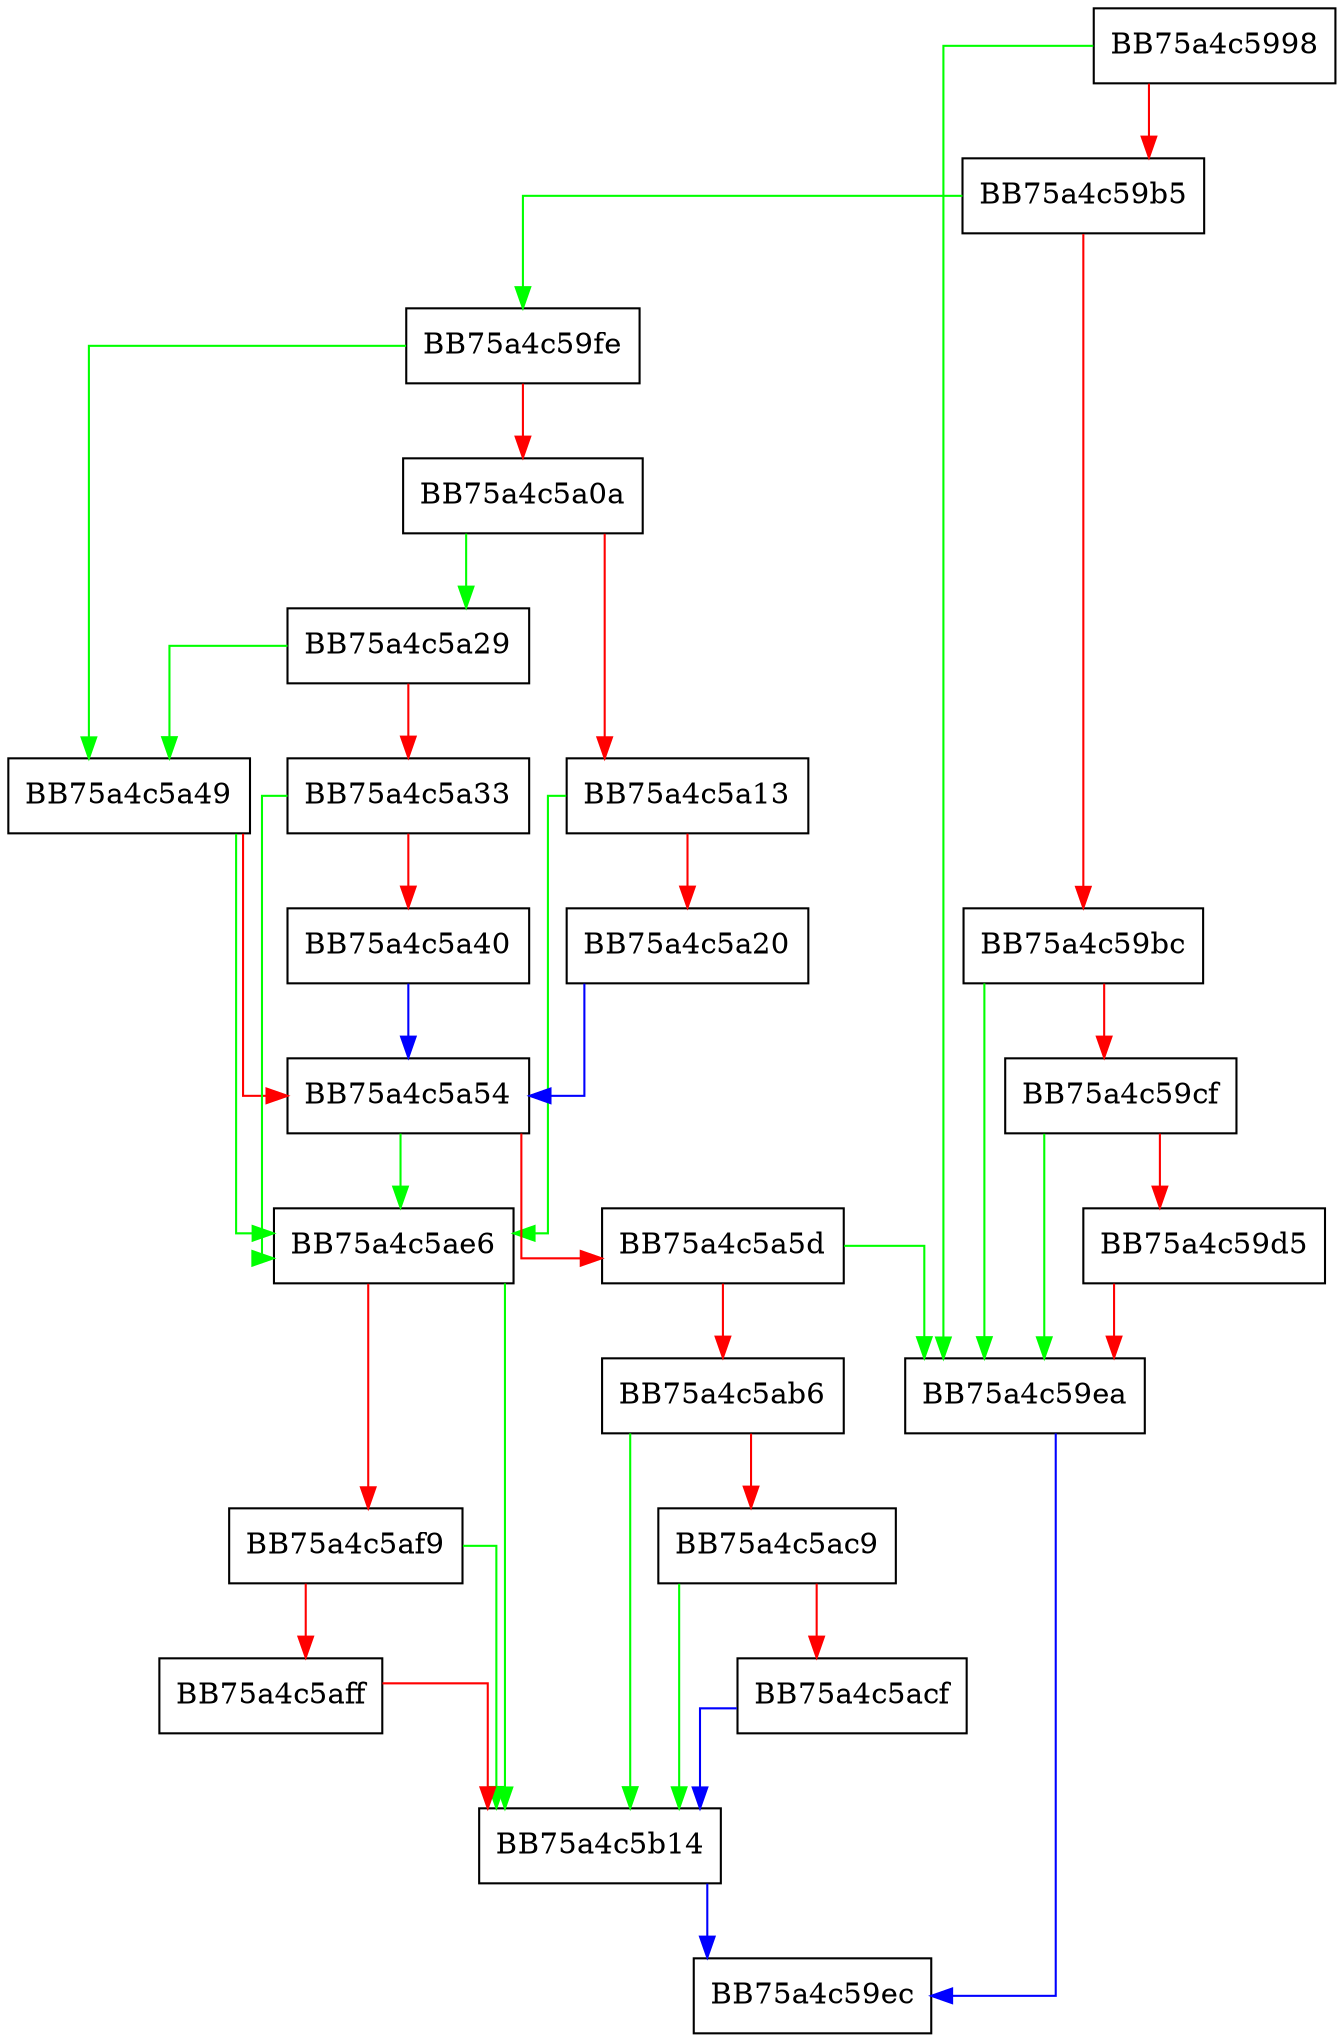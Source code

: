 digraph UpdateMoacHeader {
  node [shape="box"];
  graph [splines=ortho];
  BB75a4c5998 -> BB75a4c59ea [color="green"];
  BB75a4c5998 -> BB75a4c59b5 [color="red"];
  BB75a4c59b5 -> BB75a4c59fe [color="green"];
  BB75a4c59b5 -> BB75a4c59bc [color="red"];
  BB75a4c59bc -> BB75a4c59ea [color="green"];
  BB75a4c59bc -> BB75a4c59cf [color="red"];
  BB75a4c59cf -> BB75a4c59ea [color="green"];
  BB75a4c59cf -> BB75a4c59d5 [color="red"];
  BB75a4c59d5 -> BB75a4c59ea [color="red"];
  BB75a4c59ea -> BB75a4c59ec [color="blue"];
  BB75a4c59fe -> BB75a4c5a49 [color="green"];
  BB75a4c59fe -> BB75a4c5a0a [color="red"];
  BB75a4c5a0a -> BB75a4c5a29 [color="green"];
  BB75a4c5a0a -> BB75a4c5a13 [color="red"];
  BB75a4c5a13 -> BB75a4c5ae6 [color="green"];
  BB75a4c5a13 -> BB75a4c5a20 [color="red"];
  BB75a4c5a20 -> BB75a4c5a54 [color="blue"];
  BB75a4c5a29 -> BB75a4c5a49 [color="green"];
  BB75a4c5a29 -> BB75a4c5a33 [color="red"];
  BB75a4c5a33 -> BB75a4c5ae6 [color="green"];
  BB75a4c5a33 -> BB75a4c5a40 [color="red"];
  BB75a4c5a40 -> BB75a4c5a54 [color="blue"];
  BB75a4c5a49 -> BB75a4c5ae6 [color="green"];
  BB75a4c5a49 -> BB75a4c5a54 [color="red"];
  BB75a4c5a54 -> BB75a4c5ae6 [color="green"];
  BB75a4c5a54 -> BB75a4c5a5d [color="red"];
  BB75a4c5a5d -> BB75a4c59ea [color="green"];
  BB75a4c5a5d -> BB75a4c5ab6 [color="red"];
  BB75a4c5ab6 -> BB75a4c5b14 [color="green"];
  BB75a4c5ab6 -> BB75a4c5ac9 [color="red"];
  BB75a4c5ac9 -> BB75a4c5b14 [color="green"];
  BB75a4c5ac9 -> BB75a4c5acf [color="red"];
  BB75a4c5acf -> BB75a4c5b14 [color="blue"];
  BB75a4c5ae6 -> BB75a4c5b14 [color="green"];
  BB75a4c5ae6 -> BB75a4c5af9 [color="red"];
  BB75a4c5af9 -> BB75a4c5b14 [color="green"];
  BB75a4c5af9 -> BB75a4c5aff [color="red"];
  BB75a4c5aff -> BB75a4c5b14 [color="red"];
  BB75a4c5b14 -> BB75a4c59ec [color="blue"];
}